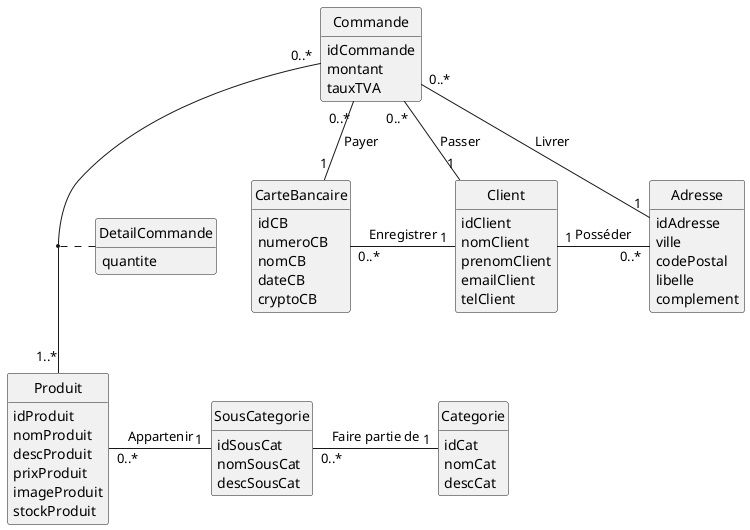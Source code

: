 @startuml
class Produit{
    idProduit
    nomProduit
    descProduit
    prixProduit
    imageProduit
    stockProduit
}
class Categorie{
    idCat
    nomCat
    descCat
}
class SousCategorie{
    idSousCat
    nomSousCat
    descSousCat
}
class DetailCommande{
    quantite    
}
class Commande{
    idCommande
    montant
    tauxTVA
}
class Client{
    idClient
    nomClient
    prenomClient
    emailClient
    telClient
}
class Adresse{
    idAdresse
    ville
    codePostal
    libelle
    complement
}
class CarteBancaire{
    idCB
    numeroCB
    nomCB
    dateCB
    cryptoCB
}

Produit "0..*" - "1" SousCategorie : Appartenir
SousCategorie "0..*" - "1" Categorie : Faire partie de
Commande "0..*" -- "1..*" Produit
(Commande, Produit) .. DetailCommande
Commande "0..*" -- "1" Client : Passer
Client "1" - "0..*" Adresse : Posséder
CarteBancaire "0..*" - "1" Client : Enregistrer
Commande "0..*" -- "1" CarteBancaire : Payer
Commande "0..*" - "1" Adresse : Livrer

hide empty methods
hide circle
@enduml